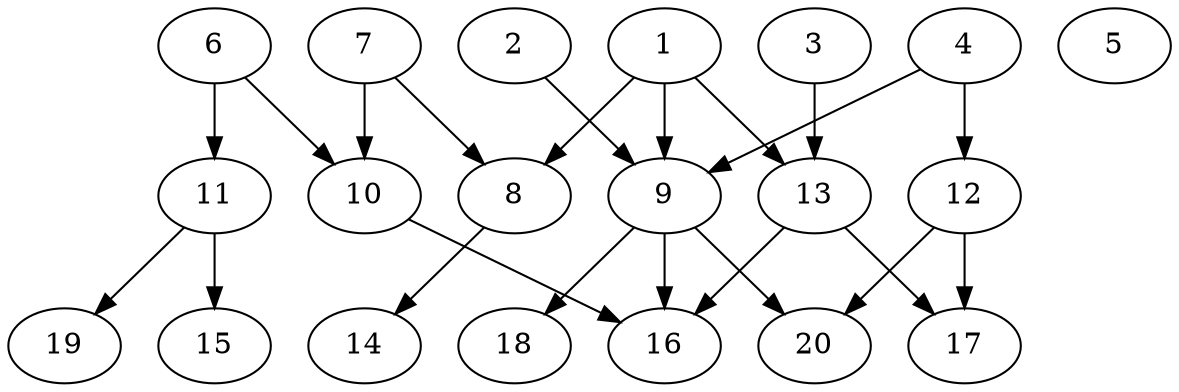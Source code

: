 // DAG automatically generated by daggen at Sat Jul 27 15:38:39 2019
// ./daggen --dot -n 20 --ccr 0.3 --fat 0.7 --regular 0.5 --density 0.4 --mindata 5242880 --maxdata 52428800 
digraph G {
  1 [size="53664427", alpha="0.16", expect_size="16099328"] 
  1 -> 8 [size ="16099328"]
  1 -> 9 [size ="16099328"]
  1 -> 13 [size ="16099328"]
  2 [size="163775147", alpha="0.18", expect_size="49132544"] 
  2 -> 9 [size ="49132544"]
  3 [size="57070933", alpha="0.16", expect_size="17121280"] 
  3 -> 13 [size ="17121280"]
  4 [size="59306667", alpha="0.01", expect_size="17792000"] 
  4 -> 9 [size ="17792000"]
  4 -> 12 [size ="17792000"]
  5 [size="155661653", alpha="0.19", expect_size="46698496"] 
  6 [size="163792213", alpha="0.14", expect_size="49137664"] 
  6 -> 10 [size ="49137664"]
  6 -> 11 [size ="49137664"]
  7 [size="95358293", alpha="0.12", expect_size="28607488"] 
  7 -> 8 [size ="28607488"]
  7 -> 10 [size ="28607488"]
  8 [size="138260480", alpha="0.13", expect_size="41478144"] 
  8 -> 14 [size ="41478144"]
  9 [size="148780373", alpha="0.04", expect_size="44634112"] 
  9 -> 16 [size ="44634112"]
  9 -> 18 [size ="44634112"]
  9 -> 20 [size ="44634112"]
  10 [size="46803627", alpha="0.10", expect_size="14041088"] 
  10 -> 16 [size ="14041088"]
  11 [size="19985067", alpha="0.13", expect_size="5995520"] 
  11 -> 15 [size ="5995520"]
  11 -> 19 [size ="5995520"]
  12 [size="142718293", alpha="0.19", expect_size="42815488"] 
  12 -> 17 [size ="42815488"]
  12 -> 20 [size ="42815488"]
  13 [size="129805653", alpha="0.07", expect_size="38941696"] 
  13 -> 16 [size ="38941696"]
  13 -> 17 [size ="38941696"]
  14 [size="101485227", alpha="0.09", expect_size="30445568"] 
  15 [size="111793493", alpha="0.20", expect_size="33538048"] 
  16 [size="103707307", alpha="0.14", expect_size="31112192"] 
  17 [size="59815253", alpha="0.17", expect_size="17944576"] 
  18 [size="158091947", alpha="0.11", expect_size="47427584"] 
  19 [size="100375893", alpha="0.14", expect_size="30112768"] 
  20 [size="134604800", alpha="0.07", expect_size="40381440"] 
}
